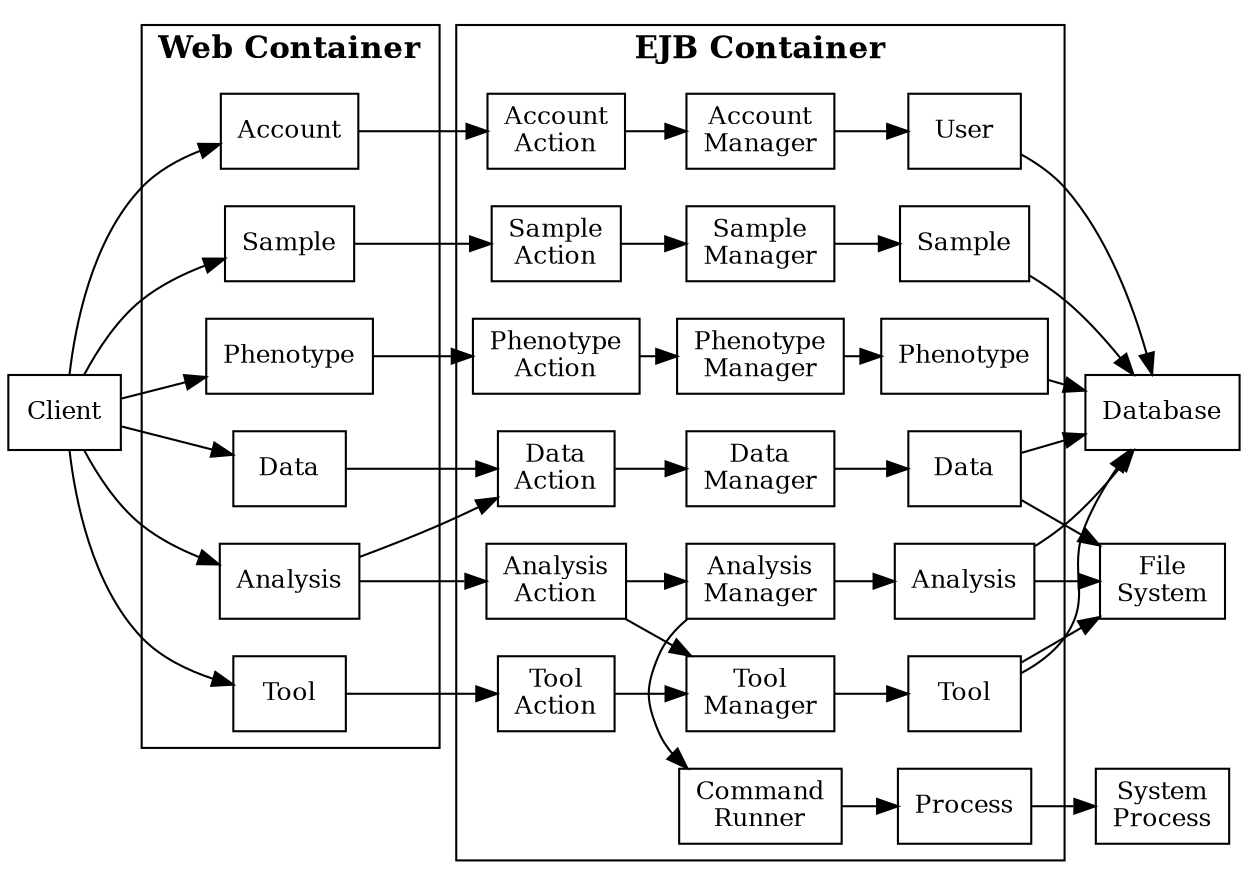 

digraph G {
	rankdir=LR;
	fontname="Times-Bold";
	fontsize=15;
	node[shape=box,fontname="Times-Roman",fontsize=12];
	a0[label="Client"]
	subgraph cluster_1 {
		label = "Web Container";
		b0[label="Account"];
		b1[label="Sample"];
		b2[label="Phenotype"];
		b3[label="Data"];
		b4[label="Analysis"];
		b5[label="Tool"];
	}

	subgraph cluster_2 {
		nodesep=0.5;
		ranksep=0.5;
		label = "EJB Container";

		ca0[label="Account\nAction"];
		ca1[label="Sample\nAction"];
		ca2[label="Phenotype\nAction"];
		ca3[label="Data\nAction"];
		ca4[label="Analysis\nAction"];
		ca5[label="Tool\nAction"];
		ca6[shape=none,label=""];

		c0[label="Account\nManager"];
		c1[label="Sample\nManager"];
		c2[label="Phenotype\nManager"];
		c3[label="Data\nManager"];
		c4[label="Analysis\nManager"];
		c5[label="Tool\nManager"];
		c6[label="Command\nRunner"];

		ce0[label="User"];
		ce1[label="Sample"];
		ce2[label="Phenotype"];
		ce3[label="Data"];
		ce4[label="Analysis"];
		ce5[label="Tool"];
		ce6[label="Process"];

		ca0 -> c0 -> ce0;
		ca1 -> c1 -> ce1;
		ca2 -> c2 -> ce2;
		ca3 -> c3 -> ce3;
		ca4 -> c4 -> ce4;
		ca5 -> c5 -> ce5;

		{rank=same; c4;c6}
		c4 -> c6[constraint=none];
		c6 -> ce6;
	}

	d0[shape=box, label="Database"];
	f0[shape=box, label="File\nSystem"];
	g0[shape=box, label="System\nProcess"];

	a0 -> b0;
	a0 -> b1;
	a0 -> b2;
	a0 -> b3;
	a0 -> b4;
	a0 -> b5;

	b0 -> ca0;
	b1 -> ca1;
	b2 -> ca2;
	b3 -> ca3;
	b4 -> ca4;
	b5 -> ca5;

	b4 -> ca3;

	ca4 -> c5;

	ce0 -> d0;
	ce1 -> d0;
	ce2 -> d0;
	ce3 -> d0;
	ce4 -> d0;
	ce5 -> d0;

	ce3 -> f0;
	ce4 -> f0;
	ce5 -> f0;

	ce6 -> g0;
}
